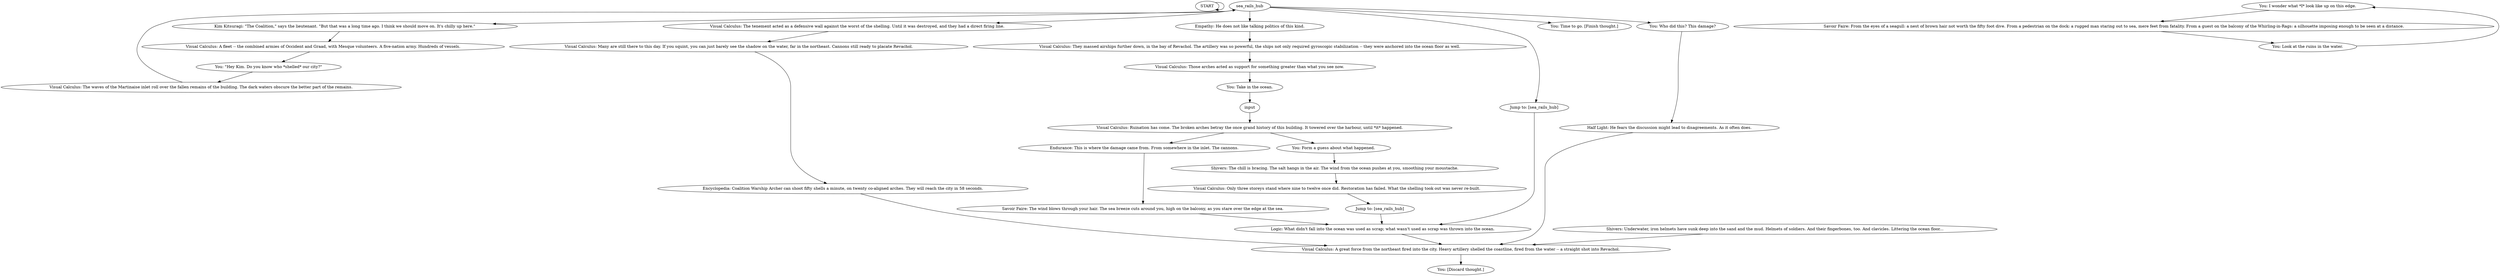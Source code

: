 # PIER ORB / searails
# This is an afterthought dialogue with VisCalc.
# ==================================================
digraph G {
	  0 [label="START"];
	  1 [label="input"];
	  2 [label="Visual Calculus: The waves of the Martinaise inlet roll over the fallen remains of the building. The dark waters obscure the better part of the remains."];
	  3 [label="Kim Kitsuragi: \"The Coalition,\" says the lieutenant. \"But that was a long time ago. I think we should move on. It's chilly up here.\""];
	  4 [label="You: I wonder what *I* look like up on this edge."];
	  5 [label="Visual Calculus: Those arches acted as support for something greater than what you see now."];
	  6 [label="Visual Calculus: Many are still there to this day. If you squint, you can just barely see the shadow on the water, far in the northeast. Cannons still ready to placate Revachol."];
	  7 [label="Savoir Faire: The wind blows through your hair. The sea breeze cuts around you, high on the balcony, as you stare over the edge at the sea."];
	  8 [label="Logic: What didn't fall into the ocean was used as scrap; what wasn't used as scrap was thrown into the ocean."];
	  9 [label="sea_rails_hub"];
	  10 [label="Endurance: This is where the damage came from. From somewhere in the inlet. The cannons."];
	  11 [label="You: [Discard thought.]"];
	  12 [label="Visual Calculus: The tenement acted as a defensive wall against the worst of the shelling. Until it was destroyed, and they had a direct firing line."];
	  13 [label="You: \"Hey Kim. Do you know who *shelled* our city?\""];
	  14 [label="Visual Calculus: They massed airships further down, in the bay of Revachol. The artillery was so powerful, the ships not only required gyroscopic stabilization -- they were anchored into the ocean floor as well."];
	  15 [label="Half Light: He fears the discussion might lead to disagreements. As it often does."];
	  16 [label="Visual Calculus: A fleet -- the combined armies of Occident and Graad, with Mesque volunteers. A five-nation army. Hundreds of vessels."];
	  17 [label="Empathy: He does not like talking politics of this kind."];
	  18 [label="You: Take in the ocean."];
	  19 [label="Visual Calculus: Only three storeys stand where nine to twelve once did. Restoration has failed. What the shelling took out was never re-built."];
	  20 [label="Jump to: [sea_rails_hub]"];
	  21 [label="You: Look at the ruins in the water."];
	  22 [label="Shivers: The chill is bracing. The salt hangs in the air. The wind from the ocean pushes at you, smoothing your moustache."];
	  23 [label="Visual Calculus: A great force from the northeast fired into the city. Heavy artillery shelled the coastline, fired from the water -- a straight shot into Revachol."];
	  24 [label="Jump to: [sea_rails_hub]"];
	  25 [label="Shivers: Underwater, iron helmets have sunk deep into the sand and the mud. Helmets of soldiers. And their fingerbones, too. And clavicles. Littering the ocean floor..."];
	  26 [label="You: Time to go. [Finish thought.]"];
	  27 [label="Savoir Faire: From the eyes of a seagull: a nest of brown hair not worth the fifty foot dive. From a pedestrian on the dock: a rugged man staring out to sea, mere feet from fatality. From a guest on the balcony of the Whirling-in-Rags: a silhouette imposing enough to be seen at a distance."];
	  28 [label="You: Form a guess about what happened."];
	  29 [label="You: Who did this? This damage?"];
	  30 [label="Encyclopedia: Coalition Warship Archer can shoot fifty shells a minute, on twenty co-aligned arches. They will reach the city in 58 seconds."];
	  31 [label="Visual Calculus: Ruination has come. The broken arches betray the once grand history of this building. It towered over the harbour, until *it* happened."];
	  0 -> 0
	  1 -> 31
	  2 -> 9
	  3 -> 16
	  4 -> 27
	  5 -> 18
	  6 -> 30
	  7 -> 8
	  8 -> 23
	  9 -> 3
	  9 -> 12
	  9 -> 17
	  9 -> 20
	  9 -> 26
	  9 -> 29
	  10 -> 7
	  12 -> 6
	  13 -> 2
	  14 -> 5
	  15 -> 23
	  16 -> 13
	  17 -> 14
	  18 -> 1
	  19 -> 24
	  20 -> 8
	  21 -> 4
	  22 -> 19
	  23 -> 11
	  24 -> 8
	  25 -> 23
	  27 -> 21
	  28 -> 22
	  29 -> 15
	  30 -> 23
	  31 -> 10
	  31 -> 28
}

